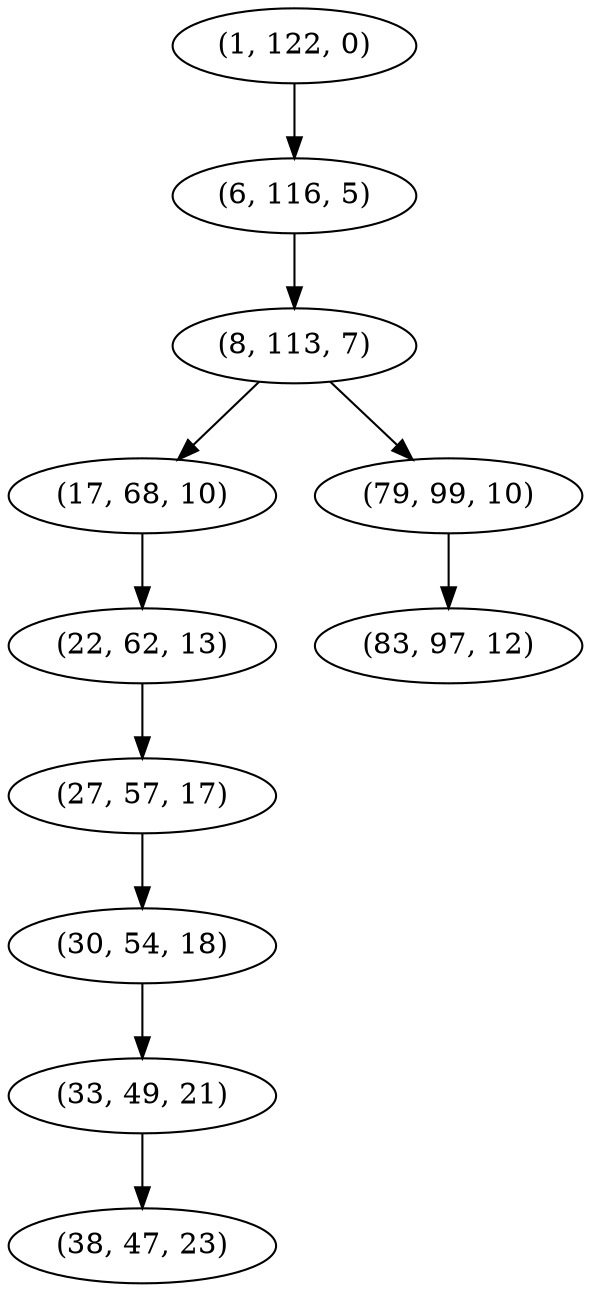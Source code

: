 digraph tree {
    "(1, 122, 0)";
    "(6, 116, 5)";
    "(8, 113, 7)";
    "(17, 68, 10)";
    "(22, 62, 13)";
    "(27, 57, 17)";
    "(30, 54, 18)";
    "(33, 49, 21)";
    "(38, 47, 23)";
    "(79, 99, 10)";
    "(83, 97, 12)";
    "(1, 122, 0)" -> "(6, 116, 5)";
    "(6, 116, 5)" -> "(8, 113, 7)";
    "(8, 113, 7)" -> "(17, 68, 10)";
    "(8, 113, 7)" -> "(79, 99, 10)";
    "(17, 68, 10)" -> "(22, 62, 13)";
    "(22, 62, 13)" -> "(27, 57, 17)";
    "(27, 57, 17)" -> "(30, 54, 18)";
    "(30, 54, 18)" -> "(33, 49, 21)";
    "(33, 49, 21)" -> "(38, 47, 23)";
    "(79, 99, 10)" -> "(83, 97, 12)";
}
